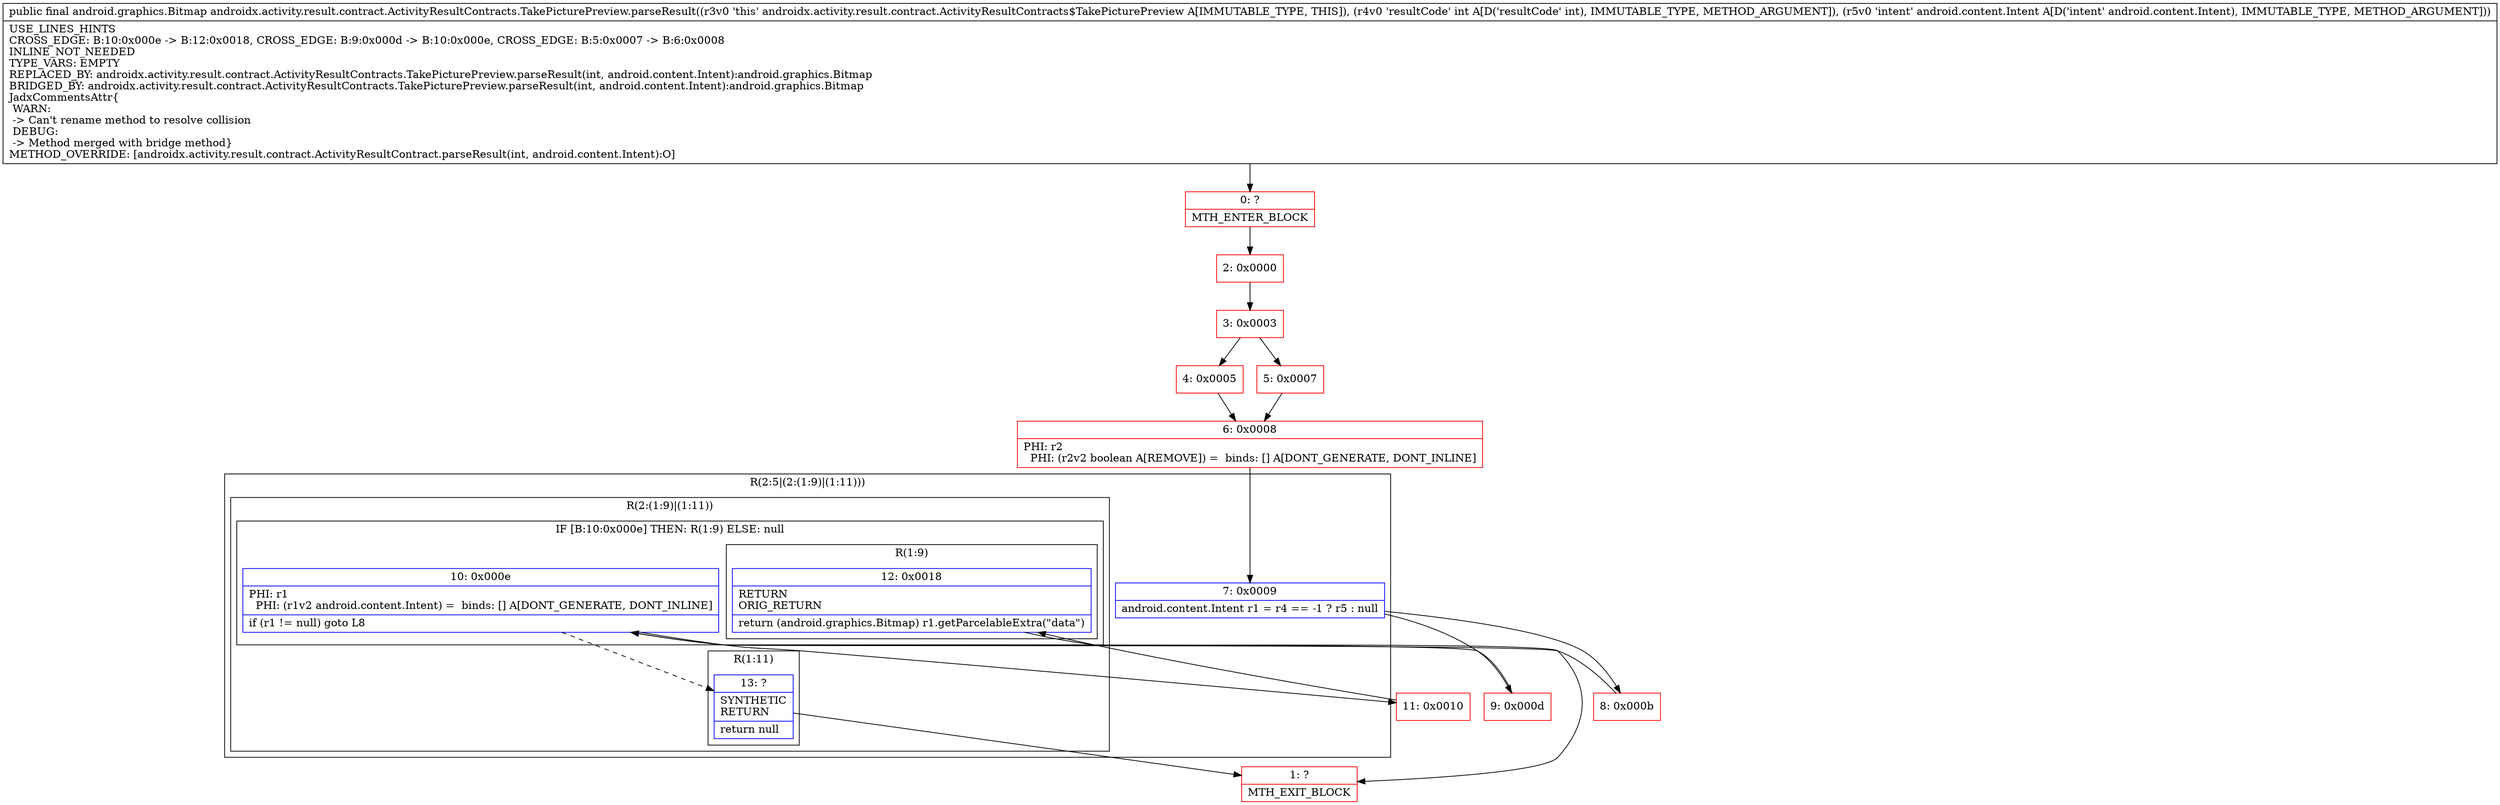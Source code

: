 digraph "CFG forandroidx.activity.result.contract.ActivityResultContracts.TakePicturePreview.parseResult(ILandroid\/content\/Intent;)Landroid\/graphics\/Bitmap;" {
subgraph cluster_Region_1067961588 {
label = "R(2:5|(2:(1:9)|(1:11)))";
node [shape=record,color=blue];
Node_7 [shape=record,label="{7\:\ 0x0009|android.content.Intent r1 = r4 == \-1 ? r5 : null\l}"];
subgraph cluster_Region_1119149096 {
label = "R(2:(1:9)|(1:11))";
node [shape=record,color=blue];
subgraph cluster_IfRegion_1549679075 {
label = "IF [B:10:0x000e] THEN: R(1:9) ELSE: null";
node [shape=record,color=blue];
Node_10 [shape=record,label="{10\:\ 0x000e|PHI: r1 \l  PHI: (r1v2 android.content.Intent) =  binds: [] A[DONT_GENERATE, DONT_INLINE]\l|if (r1 != null) goto L8\l}"];
subgraph cluster_Region_1849308719 {
label = "R(1:9)";
node [shape=record,color=blue];
Node_12 [shape=record,label="{12\:\ 0x0018|RETURN\lORIG_RETURN\l|return (android.graphics.Bitmap) r1.getParcelableExtra(\"data\")\l}"];
}
}
subgraph cluster_Region_1766808297 {
label = "R(1:11)";
node [shape=record,color=blue];
Node_13 [shape=record,label="{13\:\ ?|SYNTHETIC\lRETURN\l|return null\l}"];
}
}
}
Node_0 [shape=record,color=red,label="{0\:\ ?|MTH_ENTER_BLOCK\l}"];
Node_2 [shape=record,color=red,label="{2\:\ 0x0000}"];
Node_3 [shape=record,color=red,label="{3\:\ 0x0003}"];
Node_4 [shape=record,color=red,label="{4\:\ 0x0005}"];
Node_6 [shape=record,color=red,label="{6\:\ 0x0008|PHI: r2 \l  PHI: (r2v2 boolean A[REMOVE]) =  binds: [] A[DONT_GENERATE, DONT_INLINE]\l}"];
Node_8 [shape=record,color=red,label="{8\:\ 0x000b}"];
Node_11 [shape=record,color=red,label="{11\:\ 0x0010}"];
Node_1 [shape=record,color=red,label="{1\:\ ?|MTH_EXIT_BLOCK\l}"];
Node_9 [shape=record,color=red,label="{9\:\ 0x000d}"];
Node_5 [shape=record,color=red,label="{5\:\ 0x0007}"];
MethodNode[shape=record,label="{public final android.graphics.Bitmap androidx.activity.result.contract.ActivityResultContracts.TakePicturePreview.parseResult((r3v0 'this' androidx.activity.result.contract.ActivityResultContracts$TakePicturePreview A[IMMUTABLE_TYPE, THIS]), (r4v0 'resultCode' int A[D('resultCode' int), IMMUTABLE_TYPE, METHOD_ARGUMENT]), (r5v0 'intent' android.content.Intent A[D('intent' android.content.Intent), IMMUTABLE_TYPE, METHOD_ARGUMENT]))  | USE_LINES_HINTS\lCROSS_EDGE: B:10:0x000e \-\> B:12:0x0018, CROSS_EDGE: B:9:0x000d \-\> B:10:0x000e, CROSS_EDGE: B:5:0x0007 \-\> B:6:0x0008\lINLINE_NOT_NEEDED\lTYPE_VARS: EMPTY\lREPLACED_BY: androidx.activity.result.contract.ActivityResultContracts.TakePicturePreview.parseResult(int, android.content.Intent):android.graphics.Bitmap\lBRIDGED_BY: androidx.activity.result.contract.ActivityResultContracts.TakePicturePreview.parseResult(int, android.content.Intent):android.graphics.Bitmap\lJadxCommentsAttr\{\l WARN: \l \-\> Can't rename method to resolve collision\l DEBUG: \l \-\> Method merged with bridge method\}\lMETHOD_OVERRIDE: [androidx.activity.result.contract.ActivityResultContract.parseResult(int, android.content.Intent):O]\l}"];
MethodNode -> Node_0;Node_7 -> Node_8;
Node_7 -> Node_9;
Node_10 -> Node_11;
Node_10 -> Node_13[style=dashed];
Node_12 -> Node_1;
Node_13 -> Node_1;
Node_0 -> Node_2;
Node_2 -> Node_3;
Node_3 -> Node_4;
Node_3 -> Node_5;
Node_4 -> Node_6;
Node_6 -> Node_7;
Node_8 -> Node_10;
Node_11 -> Node_12;
Node_9 -> Node_10;
Node_5 -> Node_6;
}

